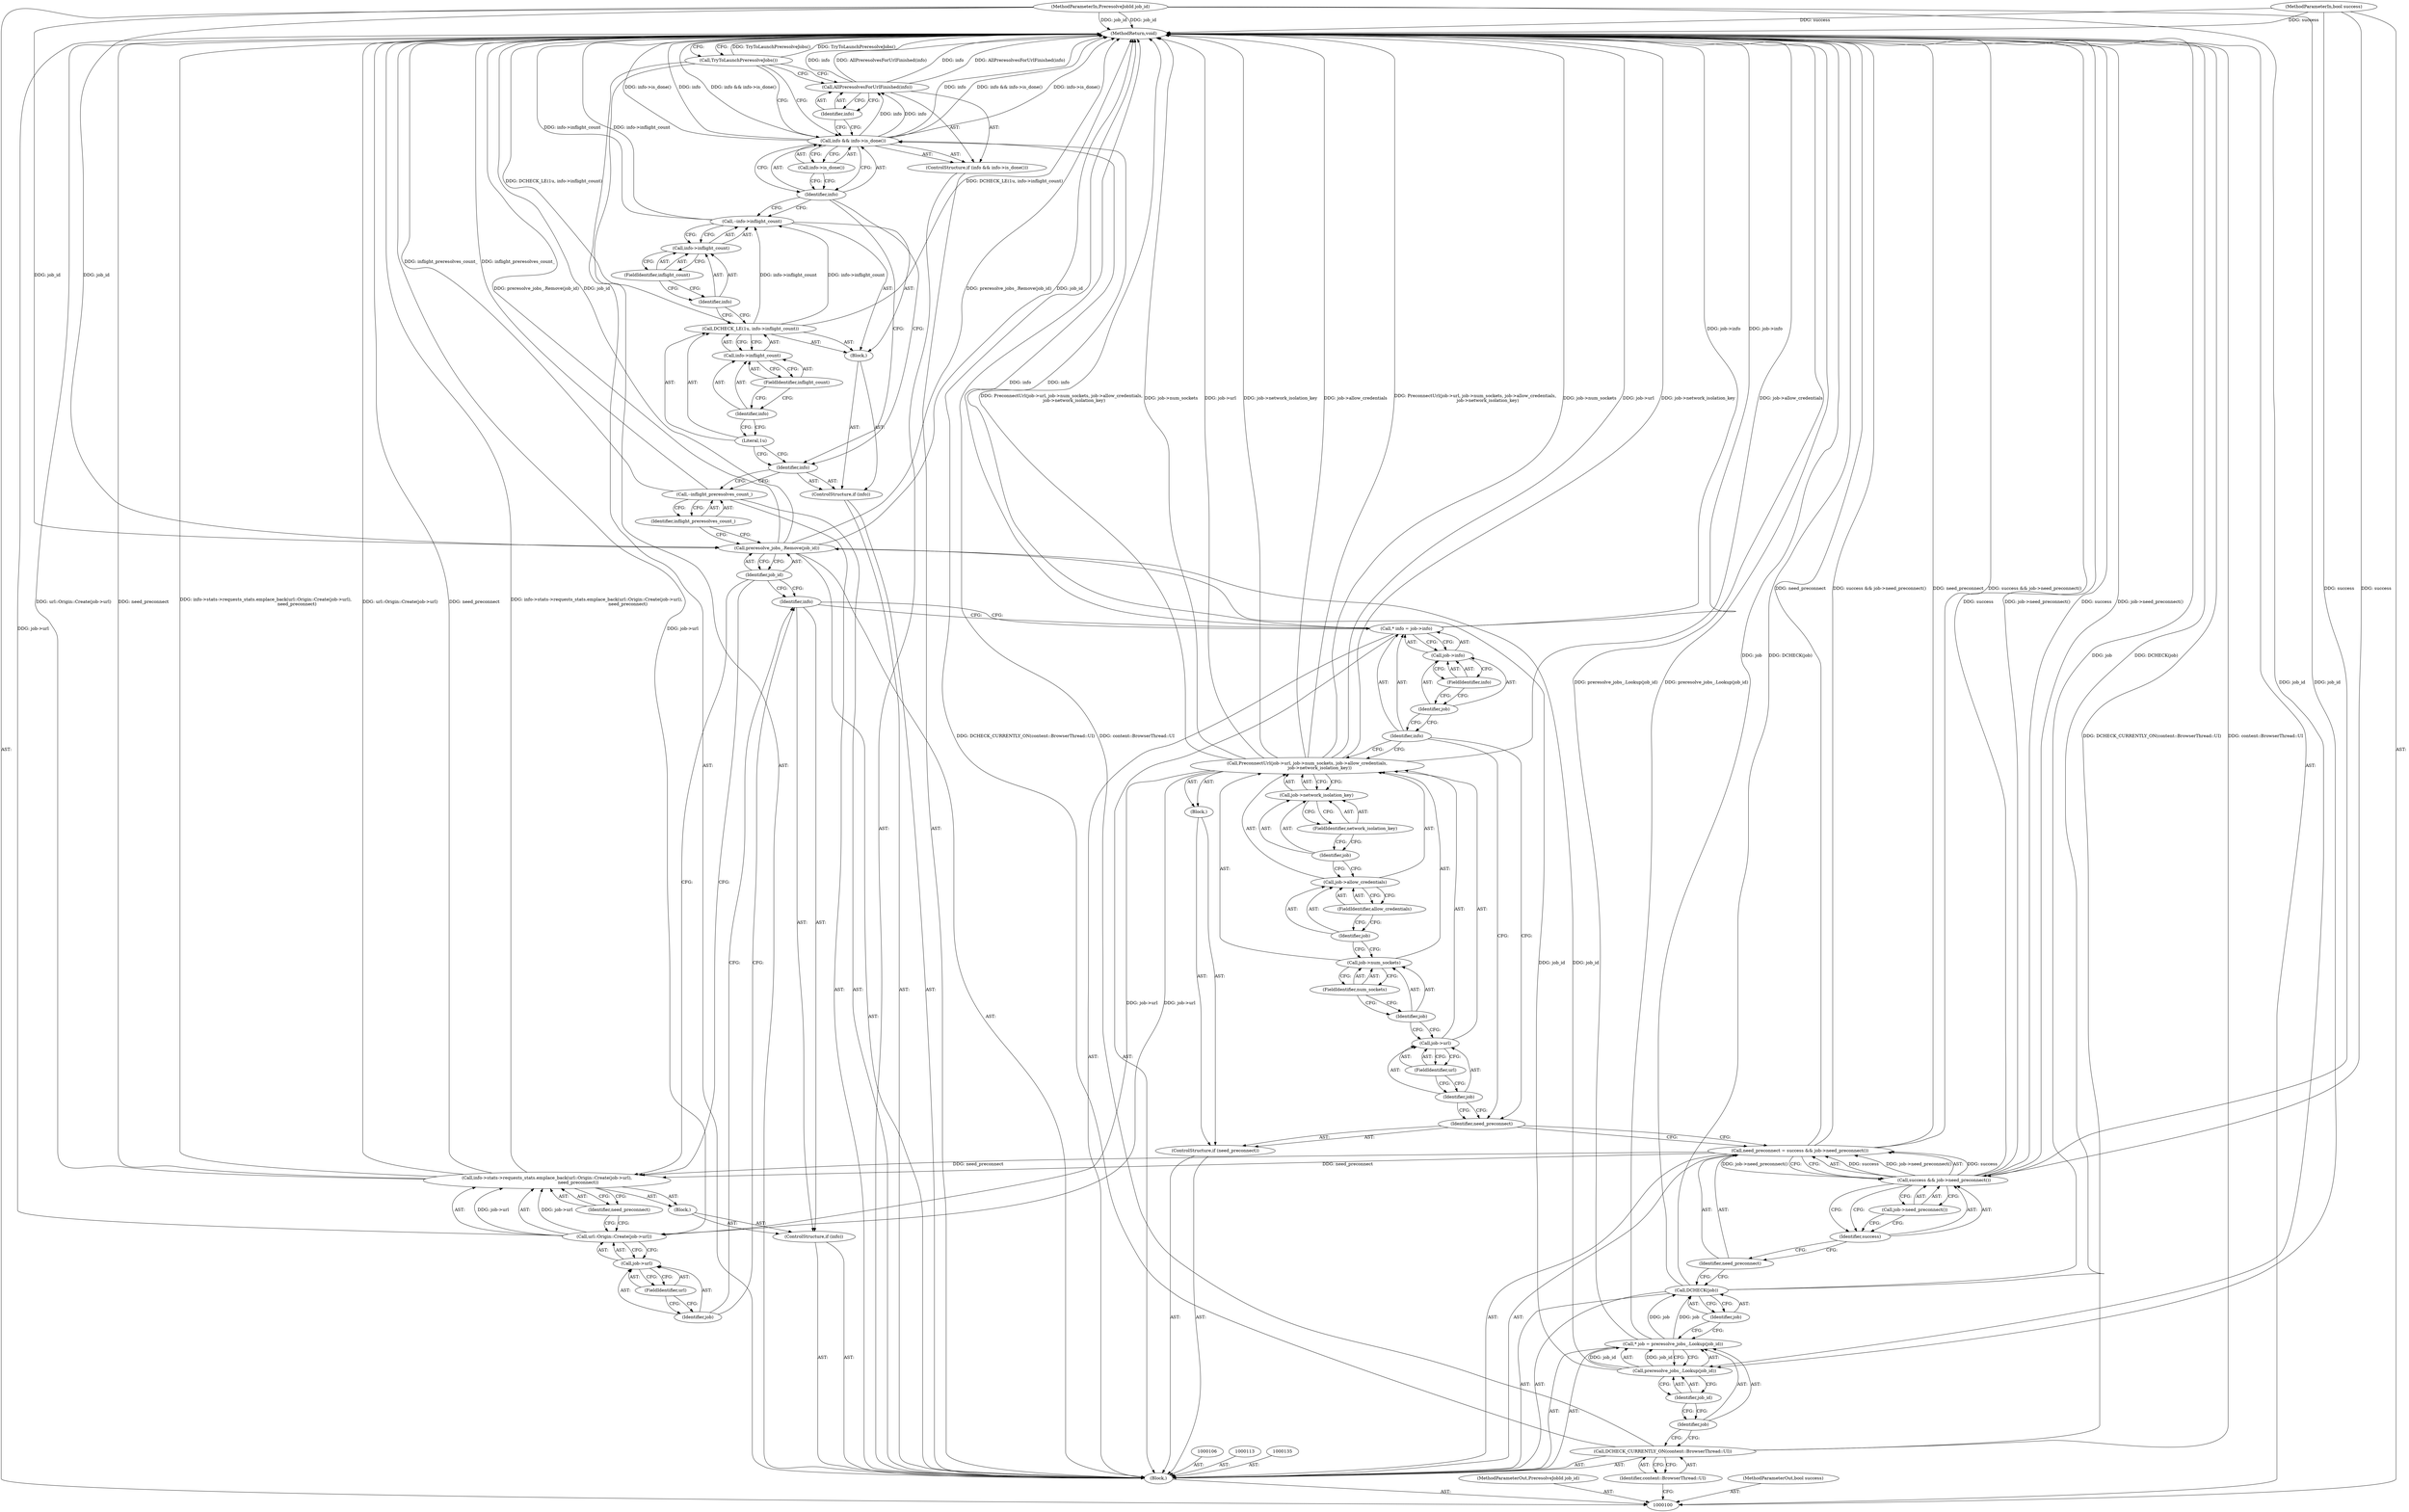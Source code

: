 digraph "0_Chrome_fec26ff33bf372476a70326f3669a35f34a9d474_6" {
"1000173" [label="(MethodReturn,void)"];
"1000101" [label="(MethodParameterIn,PreresolveJobId job_id)"];
"1000251" [label="(MethodParameterOut,PreresolveJobId job_id)"];
"1000132" [label="(Call,job->network_isolation_key)"];
"1000133" [label="(Identifier,job)"];
"1000134" [label="(FieldIdentifier,network_isolation_key)"];
"1000136" [label="(Call,* info = job->info)"];
"1000137" [label="(Identifier,info)"];
"1000138" [label="(Call,job->info)"];
"1000139" [label="(Identifier,job)"];
"1000140" [label="(FieldIdentifier,info)"];
"1000143" [label="(Block,)"];
"1000141" [label="(ControlStructure,if (info))"];
"1000142" [label="(Identifier,info)"];
"1000144" [label="(Call,info->stats->requests_stats.emplace_back(url::Origin::Create(job->url),\n                                             need_preconnect))"];
"1000145" [label="(Call,url::Origin::Create(job->url))"];
"1000146" [label="(Call,job->url)"];
"1000147" [label="(Identifier,job)"];
"1000148" [label="(FieldIdentifier,url)"];
"1000149" [label="(Identifier,need_preconnect)"];
"1000151" [label="(Identifier,job_id)"];
"1000150" [label="(Call,preresolve_jobs_.Remove(job_id))"];
"1000152" [label="(Call,--inflight_preresolves_count_)"];
"1000153" [label="(Identifier,inflight_preresolves_count_)"];
"1000102" [label="(MethodParameterIn,bool success)"];
"1000252" [label="(MethodParameterOut,bool success)"];
"1000103" [label="(Block,)"];
"1000156" [label="(Block,)"];
"1000154" [label="(ControlStructure,if (info))"];
"1000155" [label="(Identifier,info)"];
"1000158" [label="(Literal,1u)"];
"1000159" [label="(Call,info->inflight_count)"];
"1000160" [label="(Identifier,info)"];
"1000161" [label="(FieldIdentifier,inflight_count)"];
"1000157" [label="(Call,DCHECK_LE(1u, info->inflight_count))"];
"1000165" [label="(FieldIdentifier,inflight_count)"];
"1000162" [label="(Call,--info->inflight_count)"];
"1000163" [label="(Call,info->inflight_count)"];
"1000164" [label="(Identifier,info)"];
"1000169" [label="(Call,info->is_done())"];
"1000166" [label="(ControlStructure,if (info && info->is_done()))"];
"1000167" [label="(Call,info && info->is_done())"];
"1000168" [label="(Identifier,info)"];
"1000171" [label="(Identifier,info)"];
"1000170" [label="(Call,AllPreresolvesForUrlFinished(info))"];
"1000172" [label="(Call,TryToLaunchPreresolveJobs())"];
"1000104" [label="(Call,DCHECK_CURRENTLY_ON(content::BrowserThread::UI))"];
"1000105" [label="(Identifier,content::BrowserThread::UI)"];
"1000107" [label="(Call,* job = preresolve_jobs_.Lookup(job_id))"];
"1000108" [label="(Identifier,job)"];
"1000109" [label="(Call,preresolve_jobs_.Lookup(job_id))"];
"1000110" [label="(Identifier,job_id)"];
"1000111" [label="(Call,DCHECK(job))"];
"1000112" [label="(Identifier,job)"];
"1000116" [label="(Call,success && job->need_preconnect())"];
"1000117" [label="(Identifier,success)"];
"1000118" [label="(Call,job->need_preconnect())"];
"1000114" [label="(Call,need_preconnect = success && job->need_preconnect())"];
"1000115" [label="(Identifier,need_preconnect)"];
"1000119" [label="(ControlStructure,if (need_preconnect))"];
"1000121" [label="(Block,)"];
"1000120" [label="(Identifier,need_preconnect)"];
"1000123" [label="(Call,job->url)"];
"1000124" [label="(Identifier,job)"];
"1000125" [label="(FieldIdentifier,url)"];
"1000126" [label="(Call,job->num_sockets)"];
"1000127" [label="(Identifier,job)"];
"1000128" [label="(FieldIdentifier,num_sockets)"];
"1000122" [label="(Call,PreconnectUrl(job->url, job->num_sockets, job->allow_credentials,\n                  job->network_isolation_key))"];
"1000129" [label="(Call,job->allow_credentials)"];
"1000130" [label="(Identifier,job)"];
"1000131" [label="(FieldIdentifier,allow_credentials)"];
"1000173" -> "1000100"  [label="AST: "];
"1000173" -> "1000172"  [label="CFG: "];
"1000116" -> "1000173"  [label="DDG: success"];
"1000116" -> "1000173"  [label="DDG: job->need_preconnect()"];
"1000172" -> "1000173"  [label="DDG: TryToLaunchPreresolveJobs()"];
"1000167" -> "1000173"  [label="DDG: info->is_done()"];
"1000167" -> "1000173"  [label="DDG: info"];
"1000167" -> "1000173"  [label="DDG: info && info->is_done()"];
"1000157" -> "1000173"  [label="DDG: DCHECK_LE(1u, info->inflight_count)"];
"1000104" -> "1000173"  [label="DDG: DCHECK_CURRENTLY_ON(content::BrowserThread::UI)"];
"1000104" -> "1000173"  [label="DDG: content::BrowserThread::UI"];
"1000114" -> "1000173"  [label="DDG: need_preconnect"];
"1000114" -> "1000173"  [label="DDG: success && job->need_preconnect()"];
"1000144" -> "1000173"  [label="DDG: need_preconnect"];
"1000144" -> "1000173"  [label="DDG: info->stats->requests_stats.emplace_back(url::Origin::Create(job->url),\n                                             need_preconnect)"];
"1000144" -> "1000173"  [label="DDG: url::Origin::Create(job->url)"];
"1000152" -> "1000173"  [label="DDG: inflight_preresolves_count_"];
"1000101" -> "1000173"  [label="DDG: job_id"];
"1000136" -> "1000173"  [label="DDG: job->info"];
"1000107" -> "1000173"  [label="DDG: preresolve_jobs_.Lookup(job_id)"];
"1000122" -> "1000173"  [label="DDG: job->num_sockets"];
"1000122" -> "1000173"  [label="DDG: job->url"];
"1000122" -> "1000173"  [label="DDG: job->network_isolation_key"];
"1000122" -> "1000173"  [label="DDG: job->allow_credentials"];
"1000122" -> "1000173"  [label="DDG: PreconnectUrl(job->url, job->num_sockets, job->allow_credentials,\n                  job->network_isolation_key)"];
"1000150" -> "1000173"  [label="DDG: job_id"];
"1000150" -> "1000173"  [label="DDG: preresolve_jobs_.Remove(job_id)"];
"1000102" -> "1000173"  [label="DDG: success"];
"1000111" -> "1000173"  [label="DDG: job"];
"1000111" -> "1000173"  [label="DDG: DCHECK(job)"];
"1000170" -> "1000173"  [label="DDG: info"];
"1000170" -> "1000173"  [label="DDG: AllPreresolvesForUrlFinished(info)"];
"1000162" -> "1000173"  [label="DDG: info->inflight_count"];
"1000145" -> "1000173"  [label="DDG: job->url"];
"1000101" -> "1000100"  [label="AST: "];
"1000101" -> "1000173"  [label="DDG: job_id"];
"1000101" -> "1000109"  [label="DDG: job_id"];
"1000101" -> "1000150"  [label="DDG: job_id"];
"1000251" -> "1000100"  [label="AST: "];
"1000132" -> "1000122"  [label="AST: "];
"1000132" -> "1000134"  [label="CFG: "];
"1000133" -> "1000132"  [label="AST: "];
"1000134" -> "1000132"  [label="AST: "];
"1000122" -> "1000132"  [label="CFG: "];
"1000133" -> "1000132"  [label="AST: "];
"1000133" -> "1000129"  [label="CFG: "];
"1000134" -> "1000133"  [label="CFG: "];
"1000134" -> "1000132"  [label="AST: "];
"1000134" -> "1000133"  [label="CFG: "];
"1000132" -> "1000134"  [label="CFG: "];
"1000136" -> "1000103"  [label="AST: "];
"1000136" -> "1000138"  [label="CFG: "];
"1000137" -> "1000136"  [label="AST: "];
"1000138" -> "1000136"  [label="AST: "];
"1000142" -> "1000136"  [label="CFG: "];
"1000136" -> "1000173"  [label="DDG: job->info"];
"1000136" -> "1000167"  [label="DDG: info"];
"1000137" -> "1000136"  [label="AST: "];
"1000137" -> "1000122"  [label="CFG: "];
"1000137" -> "1000120"  [label="CFG: "];
"1000139" -> "1000137"  [label="CFG: "];
"1000138" -> "1000136"  [label="AST: "];
"1000138" -> "1000140"  [label="CFG: "];
"1000139" -> "1000138"  [label="AST: "];
"1000140" -> "1000138"  [label="AST: "];
"1000136" -> "1000138"  [label="CFG: "];
"1000139" -> "1000138"  [label="AST: "];
"1000139" -> "1000137"  [label="CFG: "];
"1000140" -> "1000139"  [label="CFG: "];
"1000140" -> "1000138"  [label="AST: "];
"1000140" -> "1000139"  [label="CFG: "];
"1000138" -> "1000140"  [label="CFG: "];
"1000143" -> "1000141"  [label="AST: "];
"1000144" -> "1000143"  [label="AST: "];
"1000141" -> "1000103"  [label="AST: "];
"1000142" -> "1000141"  [label="AST: "];
"1000143" -> "1000141"  [label="AST: "];
"1000142" -> "1000141"  [label="AST: "];
"1000142" -> "1000136"  [label="CFG: "];
"1000147" -> "1000142"  [label="CFG: "];
"1000151" -> "1000142"  [label="CFG: "];
"1000144" -> "1000143"  [label="AST: "];
"1000144" -> "1000149"  [label="CFG: "];
"1000145" -> "1000144"  [label="AST: "];
"1000149" -> "1000144"  [label="AST: "];
"1000151" -> "1000144"  [label="CFG: "];
"1000144" -> "1000173"  [label="DDG: need_preconnect"];
"1000144" -> "1000173"  [label="DDG: info->stats->requests_stats.emplace_back(url::Origin::Create(job->url),\n                                             need_preconnect)"];
"1000144" -> "1000173"  [label="DDG: url::Origin::Create(job->url)"];
"1000145" -> "1000144"  [label="DDG: job->url"];
"1000114" -> "1000144"  [label="DDG: need_preconnect"];
"1000145" -> "1000144"  [label="AST: "];
"1000145" -> "1000146"  [label="CFG: "];
"1000146" -> "1000145"  [label="AST: "];
"1000149" -> "1000145"  [label="CFG: "];
"1000145" -> "1000173"  [label="DDG: job->url"];
"1000145" -> "1000144"  [label="DDG: job->url"];
"1000122" -> "1000145"  [label="DDG: job->url"];
"1000146" -> "1000145"  [label="AST: "];
"1000146" -> "1000148"  [label="CFG: "];
"1000147" -> "1000146"  [label="AST: "];
"1000148" -> "1000146"  [label="AST: "];
"1000145" -> "1000146"  [label="CFG: "];
"1000147" -> "1000146"  [label="AST: "];
"1000147" -> "1000142"  [label="CFG: "];
"1000148" -> "1000147"  [label="CFG: "];
"1000148" -> "1000146"  [label="AST: "];
"1000148" -> "1000147"  [label="CFG: "];
"1000146" -> "1000148"  [label="CFG: "];
"1000149" -> "1000144"  [label="AST: "];
"1000149" -> "1000145"  [label="CFG: "];
"1000144" -> "1000149"  [label="CFG: "];
"1000151" -> "1000150"  [label="AST: "];
"1000151" -> "1000144"  [label="CFG: "];
"1000151" -> "1000142"  [label="CFG: "];
"1000150" -> "1000151"  [label="CFG: "];
"1000150" -> "1000103"  [label="AST: "];
"1000150" -> "1000151"  [label="CFG: "];
"1000151" -> "1000150"  [label="AST: "];
"1000153" -> "1000150"  [label="CFG: "];
"1000150" -> "1000173"  [label="DDG: job_id"];
"1000150" -> "1000173"  [label="DDG: preresolve_jobs_.Remove(job_id)"];
"1000109" -> "1000150"  [label="DDG: job_id"];
"1000101" -> "1000150"  [label="DDG: job_id"];
"1000152" -> "1000103"  [label="AST: "];
"1000152" -> "1000153"  [label="CFG: "];
"1000153" -> "1000152"  [label="AST: "];
"1000155" -> "1000152"  [label="CFG: "];
"1000152" -> "1000173"  [label="DDG: inflight_preresolves_count_"];
"1000153" -> "1000152"  [label="AST: "];
"1000153" -> "1000150"  [label="CFG: "];
"1000152" -> "1000153"  [label="CFG: "];
"1000102" -> "1000100"  [label="AST: "];
"1000102" -> "1000173"  [label="DDG: success"];
"1000102" -> "1000116"  [label="DDG: success"];
"1000252" -> "1000100"  [label="AST: "];
"1000103" -> "1000100"  [label="AST: "];
"1000104" -> "1000103"  [label="AST: "];
"1000106" -> "1000103"  [label="AST: "];
"1000107" -> "1000103"  [label="AST: "];
"1000111" -> "1000103"  [label="AST: "];
"1000113" -> "1000103"  [label="AST: "];
"1000114" -> "1000103"  [label="AST: "];
"1000119" -> "1000103"  [label="AST: "];
"1000135" -> "1000103"  [label="AST: "];
"1000136" -> "1000103"  [label="AST: "];
"1000141" -> "1000103"  [label="AST: "];
"1000150" -> "1000103"  [label="AST: "];
"1000152" -> "1000103"  [label="AST: "];
"1000154" -> "1000103"  [label="AST: "];
"1000166" -> "1000103"  [label="AST: "];
"1000172" -> "1000103"  [label="AST: "];
"1000156" -> "1000154"  [label="AST: "];
"1000157" -> "1000156"  [label="AST: "];
"1000162" -> "1000156"  [label="AST: "];
"1000154" -> "1000103"  [label="AST: "];
"1000155" -> "1000154"  [label="AST: "];
"1000156" -> "1000154"  [label="AST: "];
"1000155" -> "1000154"  [label="AST: "];
"1000155" -> "1000152"  [label="CFG: "];
"1000158" -> "1000155"  [label="CFG: "];
"1000168" -> "1000155"  [label="CFG: "];
"1000158" -> "1000157"  [label="AST: "];
"1000158" -> "1000155"  [label="CFG: "];
"1000160" -> "1000158"  [label="CFG: "];
"1000159" -> "1000157"  [label="AST: "];
"1000159" -> "1000161"  [label="CFG: "];
"1000160" -> "1000159"  [label="AST: "];
"1000161" -> "1000159"  [label="AST: "];
"1000157" -> "1000159"  [label="CFG: "];
"1000160" -> "1000159"  [label="AST: "];
"1000160" -> "1000158"  [label="CFG: "];
"1000161" -> "1000160"  [label="CFG: "];
"1000161" -> "1000159"  [label="AST: "];
"1000161" -> "1000160"  [label="CFG: "];
"1000159" -> "1000161"  [label="CFG: "];
"1000157" -> "1000156"  [label="AST: "];
"1000157" -> "1000159"  [label="CFG: "];
"1000158" -> "1000157"  [label="AST: "];
"1000159" -> "1000157"  [label="AST: "];
"1000164" -> "1000157"  [label="CFG: "];
"1000157" -> "1000173"  [label="DDG: DCHECK_LE(1u, info->inflight_count)"];
"1000157" -> "1000162"  [label="DDG: info->inflight_count"];
"1000165" -> "1000163"  [label="AST: "];
"1000165" -> "1000164"  [label="CFG: "];
"1000163" -> "1000165"  [label="CFG: "];
"1000162" -> "1000156"  [label="AST: "];
"1000162" -> "1000163"  [label="CFG: "];
"1000163" -> "1000162"  [label="AST: "];
"1000168" -> "1000162"  [label="CFG: "];
"1000162" -> "1000173"  [label="DDG: info->inflight_count"];
"1000157" -> "1000162"  [label="DDG: info->inflight_count"];
"1000163" -> "1000162"  [label="AST: "];
"1000163" -> "1000165"  [label="CFG: "];
"1000164" -> "1000163"  [label="AST: "];
"1000165" -> "1000163"  [label="AST: "];
"1000162" -> "1000163"  [label="CFG: "];
"1000164" -> "1000163"  [label="AST: "];
"1000164" -> "1000157"  [label="CFG: "];
"1000165" -> "1000164"  [label="CFG: "];
"1000169" -> "1000167"  [label="AST: "];
"1000169" -> "1000168"  [label="CFG: "];
"1000167" -> "1000169"  [label="CFG: "];
"1000166" -> "1000103"  [label="AST: "];
"1000167" -> "1000166"  [label="AST: "];
"1000170" -> "1000166"  [label="AST: "];
"1000167" -> "1000166"  [label="AST: "];
"1000167" -> "1000168"  [label="CFG: "];
"1000167" -> "1000169"  [label="CFG: "];
"1000168" -> "1000167"  [label="AST: "];
"1000169" -> "1000167"  [label="AST: "];
"1000171" -> "1000167"  [label="CFG: "];
"1000172" -> "1000167"  [label="CFG: "];
"1000167" -> "1000173"  [label="DDG: info->is_done()"];
"1000167" -> "1000173"  [label="DDG: info"];
"1000167" -> "1000173"  [label="DDG: info && info->is_done()"];
"1000136" -> "1000167"  [label="DDG: info"];
"1000167" -> "1000170"  [label="DDG: info"];
"1000168" -> "1000167"  [label="AST: "];
"1000168" -> "1000162"  [label="CFG: "];
"1000168" -> "1000155"  [label="CFG: "];
"1000169" -> "1000168"  [label="CFG: "];
"1000167" -> "1000168"  [label="CFG: "];
"1000171" -> "1000170"  [label="AST: "];
"1000171" -> "1000167"  [label="CFG: "];
"1000170" -> "1000171"  [label="CFG: "];
"1000170" -> "1000166"  [label="AST: "];
"1000170" -> "1000171"  [label="CFG: "];
"1000171" -> "1000170"  [label="AST: "];
"1000172" -> "1000170"  [label="CFG: "];
"1000170" -> "1000173"  [label="DDG: info"];
"1000170" -> "1000173"  [label="DDG: AllPreresolvesForUrlFinished(info)"];
"1000167" -> "1000170"  [label="DDG: info"];
"1000172" -> "1000103"  [label="AST: "];
"1000172" -> "1000170"  [label="CFG: "];
"1000172" -> "1000167"  [label="CFG: "];
"1000173" -> "1000172"  [label="CFG: "];
"1000172" -> "1000173"  [label="DDG: TryToLaunchPreresolveJobs()"];
"1000104" -> "1000103"  [label="AST: "];
"1000104" -> "1000105"  [label="CFG: "];
"1000105" -> "1000104"  [label="AST: "];
"1000108" -> "1000104"  [label="CFG: "];
"1000104" -> "1000173"  [label="DDG: DCHECK_CURRENTLY_ON(content::BrowserThread::UI)"];
"1000104" -> "1000173"  [label="DDG: content::BrowserThread::UI"];
"1000105" -> "1000104"  [label="AST: "];
"1000105" -> "1000100"  [label="CFG: "];
"1000104" -> "1000105"  [label="CFG: "];
"1000107" -> "1000103"  [label="AST: "];
"1000107" -> "1000109"  [label="CFG: "];
"1000108" -> "1000107"  [label="AST: "];
"1000109" -> "1000107"  [label="AST: "];
"1000112" -> "1000107"  [label="CFG: "];
"1000107" -> "1000173"  [label="DDG: preresolve_jobs_.Lookup(job_id)"];
"1000109" -> "1000107"  [label="DDG: job_id"];
"1000107" -> "1000111"  [label="DDG: job"];
"1000108" -> "1000107"  [label="AST: "];
"1000108" -> "1000104"  [label="CFG: "];
"1000110" -> "1000108"  [label="CFG: "];
"1000109" -> "1000107"  [label="AST: "];
"1000109" -> "1000110"  [label="CFG: "];
"1000110" -> "1000109"  [label="AST: "];
"1000107" -> "1000109"  [label="CFG: "];
"1000109" -> "1000107"  [label="DDG: job_id"];
"1000101" -> "1000109"  [label="DDG: job_id"];
"1000109" -> "1000150"  [label="DDG: job_id"];
"1000110" -> "1000109"  [label="AST: "];
"1000110" -> "1000108"  [label="CFG: "];
"1000109" -> "1000110"  [label="CFG: "];
"1000111" -> "1000103"  [label="AST: "];
"1000111" -> "1000112"  [label="CFG: "];
"1000112" -> "1000111"  [label="AST: "];
"1000115" -> "1000111"  [label="CFG: "];
"1000111" -> "1000173"  [label="DDG: job"];
"1000111" -> "1000173"  [label="DDG: DCHECK(job)"];
"1000107" -> "1000111"  [label="DDG: job"];
"1000112" -> "1000111"  [label="AST: "];
"1000112" -> "1000107"  [label="CFG: "];
"1000111" -> "1000112"  [label="CFG: "];
"1000116" -> "1000114"  [label="AST: "];
"1000116" -> "1000117"  [label="CFG: "];
"1000116" -> "1000118"  [label="CFG: "];
"1000117" -> "1000116"  [label="AST: "];
"1000118" -> "1000116"  [label="AST: "];
"1000114" -> "1000116"  [label="CFG: "];
"1000116" -> "1000173"  [label="DDG: success"];
"1000116" -> "1000173"  [label="DDG: job->need_preconnect()"];
"1000116" -> "1000114"  [label="DDG: success"];
"1000116" -> "1000114"  [label="DDG: job->need_preconnect()"];
"1000102" -> "1000116"  [label="DDG: success"];
"1000117" -> "1000116"  [label="AST: "];
"1000117" -> "1000115"  [label="CFG: "];
"1000118" -> "1000117"  [label="CFG: "];
"1000116" -> "1000117"  [label="CFG: "];
"1000118" -> "1000116"  [label="AST: "];
"1000118" -> "1000117"  [label="CFG: "];
"1000116" -> "1000118"  [label="CFG: "];
"1000114" -> "1000103"  [label="AST: "];
"1000114" -> "1000116"  [label="CFG: "];
"1000115" -> "1000114"  [label="AST: "];
"1000116" -> "1000114"  [label="AST: "];
"1000120" -> "1000114"  [label="CFG: "];
"1000114" -> "1000173"  [label="DDG: need_preconnect"];
"1000114" -> "1000173"  [label="DDG: success && job->need_preconnect()"];
"1000116" -> "1000114"  [label="DDG: success"];
"1000116" -> "1000114"  [label="DDG: job->need_preconnect()"];
"1000114" -> "1000144"  [label="DDG: need_preconnect"];
"1000115" -> "1000114"  [label="AST: "];
"1000115" -> "1000111"  [label="CFG: "];
"1000117" -> "1000115"  [label="CFG: "];
"1000119" -> "1000103"  [label="AST: "];
"1000120" -> "1000119"  [label="AST: "];
"1000121" -> "1000119"  [label="AST: "];
"1000121" -> "1000119"  [label="AST: "];
"1000122" -> "1000121"  [label="AST: "];
"1000120" -> "1000119"  [label="AST: "];
"1000120" -> "1000114"  [label="CFG: "];
"1000124" -> "1000120"  [label="CFG: "];
"1000137" -> "1000120"  [label="CFG: "];
"1000123" -> "1000122"  [label="AST: "];
"1000123" -> "1000125"  [label="CFG: "];
"1000124" -> "1000123"  [label="AST: "];
"1000125" -> "1000123"  [label="AST: "];
"1000127" -> "1000123"  [label="CFG: "];
"1000124" -> "1000123"  [label="AST: "];
"1000124" -> "1000120"  [label="CFG: "];
"1000125" -> "1000124"  [label="CFG: "];
"1000125" -> "1000123"  [label="AST: "];
"1000125" -> "1000124"  [label="CFG: "];
"1000123" -> "1000125"  [label="CFG: "];
"1000126" -> "1000122"  [label="AST: "];
"1000126" -> "1000128"  [label="CFG: "];
"1000127" -> "1000126"  [label="AST: "];
"1000128" -> "1000126"  [label="AST: "];
"1000130" -> "1000126"  [label="CFG: "];
"1000127" -> "1000126"  [label="AST: "];
"1000127" -> "1000123"  [label="CFG: "];
"1000128" -> "1000127"  [label="CFG: "];
"1000128" -> "1000126"  [label="AST: "];
"1000128" -> "1000127"  [label="CFG: "];
"1000126" -> "1000128"  [label="CFG: "];
"1000122" -> "1000121"  [label="AST: "];
"1000122" -> "1000132"  [label="CFG: "];
"1000123" -> "1000122"  [label="AST: "];
"1000126" -> "1000122"  [label="AST: "];
"1000129" -> "1000122"  [label="AST: "];
"1000132" -> "1000122"  [label="AST: "];
"1000137" -> "1000122"  [label="CFG: "];
"1000122" -> "1000173"  [label="DDG: job->num_sockets"];
"1000122" -> "1000173"  [label="DDG: job->url"];
"1000122" -> "1000173"  [label="DDG: job->network_isolation_key"];
"1000122" -> "1000173"  [label="DDG: job->allow_credentials"];
"1000122" -> "1000173"  [label="DDG: PreconnectUrl(job->url, job->num_sockets, job->allow_credentials,\n                  job->network_isolation_key)"];
"1000122" -> "1000145"  [label="DDG: job->url"];
"1000129" -> "1000122"  [label="AST: "];
"1000129" -> "1000131"  [label="CFG: "];
"1000130" -> "1000129"  [label="AST: "];
"1000131" -> "1000129"  [label="AST: "];
"1000133" -> "1000129"  [label="CFG: "];
"1000130" -> "1000129"  [label="AST: "];
"1000130" -> "1000126"  [label="CFG: "];
"1000131" -> "1000130"  [label="CFG: "];
"1000131" -> "1000129"  [label="AST: "];
"1000131" -> "1000130"  [label="CFG: "];
"1000129" -> "1000131"  [label="CFG: "];
}
